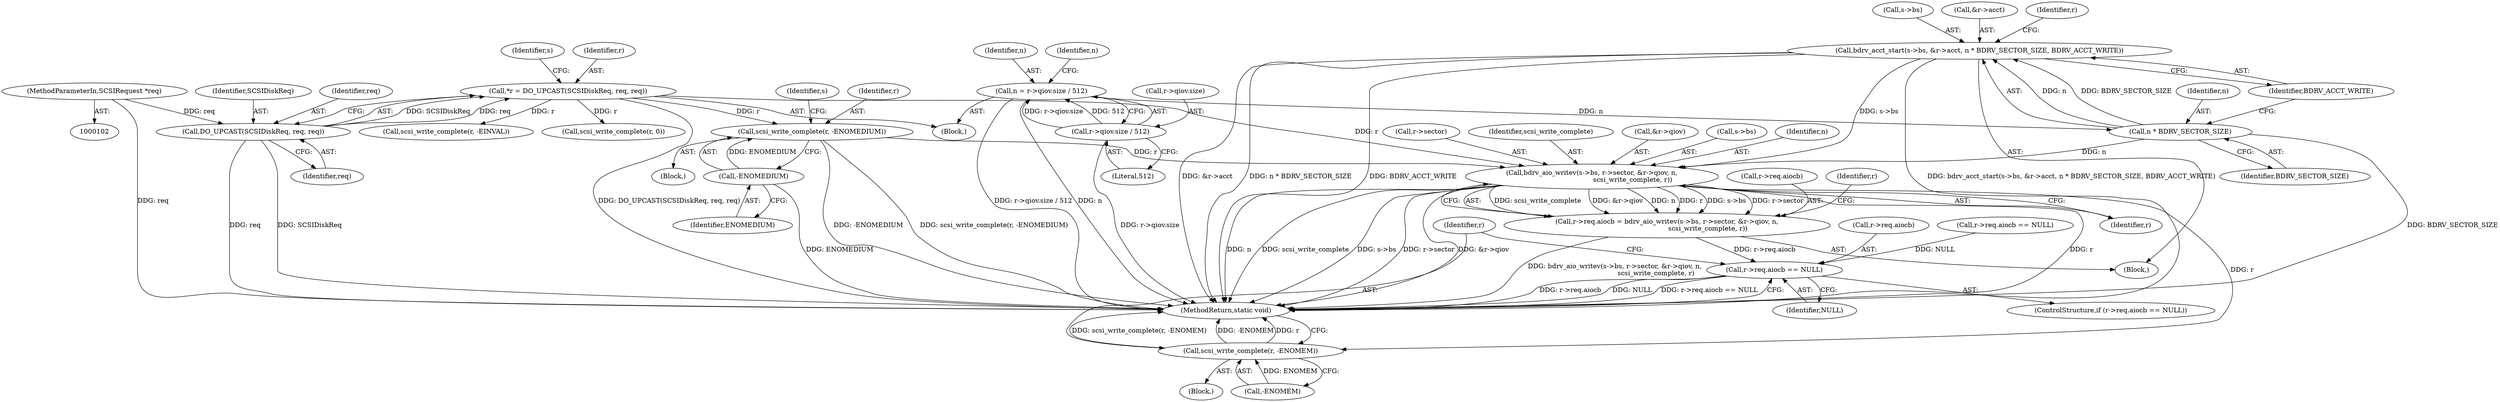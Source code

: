 digraph "0_qemu_103b40f51e4012b3b0ad20f615562a1806d7f49a_2@API" {
"1000189" [label="(Call,bdrv_aio_writev(s->bs, r->sector, &r->qiov, n,\n                                       scsi_write_complete, r))"];
"1000171" [label="(Call,bdrv_acct_start(s->bs, &r->acct, n * BDRV_SECTOR_SIZE, BDRV_ACCT_WRITE))"];
"1000179" [label="(Call,n * BDRV_SECTOR_SIZE)"];
"1000150" [label="(Call,n = r->qiov.size / 512)"];
"1000152" [label="(Call,r->qiov.size / 512)"];
"1000167" [label="(Call,scsi_write_complete(r, -ENOMEDIUM))"];
"1000106" [label="(Call,*r = DO_UPCAST(SCSIDiskReq, req, req))"];
"1000108" [label="(Call,DO_UPCAST(SCSIDiskReq, req, req))"];
"1000103" [label="(MethodParameterIn,SCSIRequest *req)"];
"1000169" [label="(Call,-ENOMEDIUM)"];
"1000183" [label="(Call,r->req.aiocb = bdrv_aio_writev(s->bs, r->sector, &r->qiov, n,\n                                       scsi_write_complete, r))"];
"1000204" [label="(Call,r->req.aiocb == NULL)"];
"1000212" [label="(Call,scsi_write_complete(r, -ENOMEM))"];
"1000193" [label="(Call,r->sector)"];
"1000160" [label="(Identifier,n)"];
"1000204" [label="(Call,r->req.aiocb == NULL)"];
"1000104" [label="(Block,)"];
"1000153" [label="(Call,r->qiov.size)"];
"1000110" [label="(Identifier,req)"];
"1000151" [label="(Identifier,n)"];
"1000211" [label="(Block,)"];
"1000179" [label="(Call,n * BDRV_SECTOR_SIZE)"];
"1000107" [label="(Identifier,r)"];
"1000172" [label="(Call,s->bs)"];
"1000158" [label="(Literal,512)"];
"1000183" [label="(Call,r->req.aiocb = bdrv_aio_writev(s->bs, r->sector, &r->qiov, n,\n                                       scsi_write_complete, r))"];
"1000114" [label="(Identifier,s)"];
"1000145" [label="(Call,scsi_write_complete(r, -EINVAL))"];
"1000201" [label="(Identifier,scsi_write_complete)"];
"1000106" [label="(Call,*r = DO_UPCAST(SCSIDiskReq, req, req))"];
"1000218" [label="(Call,scsi_write_complete(r, 0))"];
"1000103" [label="(MethodParameterIn,SCSIRequest *req)"];
"1000221" [label="(MethodReturn,static void)"];
"1000180" [label="(Identifier,n)"];
"1000168" [label="(Identifier,r)"];
"1000196" [label="(Call,&r->qiov)"];
"1000171" [label="(Call,bdrv_acct_start(s->bs, &r->acct, n * BDRV_SECTOR_SIZE, BDRV_ACCT_WRITE))"];
"1000202" [label="(Identifier,r)"];
"1000169" [label="(Call,-ENOMEDIUM)"];
"1000175" [label="(Call,&r->acct)"];
"1000161" [label="(Block,)"];
"1000205" [label="(Call,r->req.aiocb)"];
"1000190" [label="(Call,s->bs)"];
"1000150" [label="(Call,n = r->qiov.size / 512)"];
"1000200" [label="(Identifier,n)"];
"1000111" [label="(Identifier,req)"];
"1000214" [label="(Call,-ENOMEM)"];
"1000212" [label="(Call,scsi_write_complete(r, -ENOMEM))"];
"1000181" [label="(Identifier,BDRV_SECTOR_SIZE)"];
"1000210" [label="(Identifier,NULL)"];
"1000184" [label="(Call,r->req.aiocb)"];
"1000213" [label="(Identifier,r)"];
"1000109" [label="(Identifier,SCSIDiskReq)"];
"1000182" [label="(Identifier,BDRV_ACCT_WRITE)"];
"1000108" [label="(Call,DO_UPCAST(SCSIDiskReq, req, req))"];
"1000152" [label="(Call,r->qiov.size / 512)"];
"1000166" [label="(Block,)"];
"1000203" [label="(ControlStructure,if (r->req.aiocb == NULL))"];
"1000189" [label="(Call,bdrv_aio_writev(s->bs, r->sector, &r->qiov, n,\n                                       scsi_write_complete, r))"];
"1000125" [label="(Call,r->req.aiocb == NULL)"];
"1000186" [label="(Identifier,r)"];
"1000173" [label="(Identifier,s)"];
"1000170" [label="(Identifier,ENOMEDIUM)"];
"1000167" [label="(Call,scsi_write_complete(r, -ENOMEDIUM))"];
"1000207" [label="(Identifier,r)"];
"1000189" -> "1000183"  [label="AST: "];
"1000189" -> "1000202"  [label="CFG: "];
"1000190" -> "1000189"  [label="AST: "];
"1000193" -> "1000189"  [label="AST: "];
"1000196" -> "1000189"  [label="AST: "];
"1000200" -> "1000189"  [label="AST: "];
"1000201" -> "1000189"  [label="AST: "];
"1000202" -> "1000189"  [label="AST: "];
"1000183" -> "1000189"  [label="CFG: "];
"1000189" -> "1000221"  [label="DDG: n"];
"1000189" -> "1000221"  [label="DDG: scsi_write_complete"];
"1000189" -> "1000221"  [label="DDG: s->bs"];
"1000189" -> "1000221"  [label="DDG: r->sector"];
"1000189" -> "1000221"  [label="DDG: &r->qiov"];
"1000189" -> "1000221"  [label="DDG: r"];
"1000189" -> "1000183"  [label="DDG: scsi_write_complete"];
"1000189" -> "1000183"  [label="DDG: &r->qiov"];
"1000189" -> "1000183"  [label="DDG: n"];
"1000189" -> "1000183"  [label="DDG: r"];
"1000189" -> "1000183"  [label="DDG: s->bs"];
"1000189" -> "1000183"  [label="DDG: r->sector"];
"1000171" -> "1000189"  [label="DDG: s->bs"];
"1000179" -> "1000189"  [label="DDG: n"];
"1000167" -> "1000189"  [label="DDG: r"];
"1000106" -> "1000189"  [label="DDG: r"];
"1000189" -> "1000212"  [label="DDG: r"];
"1000171" -> "1000161"  [label="AST: "];
"1000171" -> "1000182"  [label="CFG: "];
"1000172" -> "1000171"  [label="AST: "];
"1000175" -> "1000171"  [label="AST: "];
"1000179" -> "1000171"  [label="AST: "];
"1000182" -> "1000171"  [label="AST: "];
"1000186" -> "1000171"  [label="CFG: "];
"1000171" -> "1000221"  [label="DDG: n * BDRV_SECTOR_SIZE"];
"1000171" -> "1000221"  [label="DDG: BDRV_ACCT_WRITE"];
"1000171" -> "1000221"  [label="DDG: bdrv_acct_start(s->bs, &r->acct, n * BDRV_SECTOR_SIZE, BDRV_ACCT_WRITE)"];
"1000171" -> "1000221"  [label="DDG: &r->acct"];
"1000179" -> "1000171"  [label="DDG: n"];
"1000179" -> "1000171"  [label="DDG: BDRV_SECTOR_SIZE"];
"1000179" -> "1000181"  [label="CFG: "];
"1000180" -> "1000179"  [label="AST: "];
"1000181" -> "1000179"  [label="AST: "];
"1000182" -> "1000179"  [label="CFG: "];
"1000179" -> "1000221"  [label="DDG: BDRV_SECTOR_SIZE"];
"1000150" -> "1000179"  [label="DDG: n"];
"1000150" -> "1000104"  [label="AST: "];
"1000150" -> "1000152"  [label="CFG: "];
"1000151" -> "1000150"  [label="AST: "];
"1000152" -> "1000150"  [label="AST: "];
"1000160" -> "1000150"  [label="CFG: "];
"1000150" -> "1000221"  [label="DDG: r->qiov.size / 512"];
"1000150" -> "1000221"  [label="DDG: n"];
"1000152" -> "1000150"  [label="DDG: r->qiov.size"];
"1000152" -> "1000150"  [label="DDG: 512"];
"1000152" -> "1000158"  [label="CFG: "];
"1000153" -> "1000152"  [label="AST: "];
"1000158" -> "1000152"  [label="AST: "];
"1000152" -> "1000221"  [label="DDG: r->qiov.size"];
"1000167" -> "1000166"  [label="AST: "];
"1000167" -> "1000169"  [label="CFG: "];
"1000168" -> "1000167"  [label="AST: "];
"1000169" -> "1000167"  [label="AST: "];
"1000173" -> "1000167"  [label="CFG: "];
"1000167" -> "1000221"  [label="DDG: -ENOMEDIUM"];
"1000167" -> "1000221"  [label="DDG: scsi_write_complete(r, -ENOMEDIUM)"];
"1000106" -> "1000167"  [label="DDG: r"];
"1000169" -> "1000167"  [label="DDG: ENOMEDIUM"];
"1000106" -> "1000104"  [label="AST: "];
"1000106" -> "1000108"  [label="CFG: "];
"1000107" -> "1000106"  [label="AST: "];
"1000108" -> "1000106"  [label="AST: "];
"1000114" -> "1000106"  [label="CFG: "];
"1000106" -> "1000221"  [label="DDG: DO_UPCAST(SCSIDiskReq, req, req)"];
"1000108" -> "1000106"  [label="DDG: SCSIDiskReq"];
"1000108" -> "1000106"  [label="DDG: req"];
"1000106" -> "1000145"  [label="DDG: r"];
"1000106" -> "1000218"  [label="DDG: r"];
"1000108" -> "1000111"  [label="CFG: "];
"1000109" -> "1000108"  [label="AST: "];
"1000110" -> "1000108"  [label="AST: "];
"1000111" -> "1000108"  [label="AST: "];
"1000108" -> "1000221"  [label="DDG: req"];
"1000108" -> "1000221"  [label="DDG: SCSIDiskReq"];
"1000103" -> "1000108"  [label="DDG: req"];
"1000103" -> "1000102"  [label="AST: "];
"1000103" -> "1000221"  [label="DDG: req"];
"1000169" -> "1000170"  [label="CFG: "];
"1000170" -> "1000169"  [label="AST: "];
"1000169" -> "1000221"  [label="DDG: ENOMEDIUM"];
"1000183" -> "1000161"  [label="AST: "];
"1000184" -> "1000183"  [label="AST: "];
"1000207" -> "1000183"  [label="CFG: "];
"1000183" -> "1000221"  [label="DDG: bdrv_aio_writev(s->bs, r->sector, &r->qiov, n,\n                                       scsi_write_complete, r)"];
"1000183" -> "1000204"  [label="DDG: r->req.aiocb"];
"1000204" -> "1000203"  [label="AST: "];
"1000204" -> "1000210"  [label="CFG: "];
"1000205" -> "1000204"  [label="AST: "];
"1000210" -> "1000204"  [label="AST: "];
"1000213" -> "1000204"  [label="CFG: "];
"1000221" -> "1000204"  [label="CFG: "];
"1000204" -> "1000221"  [label="DDG: r->req.aiocb"];
"1000204" -> "1000221"  [label="DDG: NULL"];
"1000204" -> "1000221"  [label="DDG: r->req.aiocb == NULL"];
"1000125" -> "1000204"  [label="DDG: NULL"];
"1000212" -> "1000211"  [label="AST: "];
"1000212" -> "1000214"  [label="CFG: "];
"1000213" -> "1000212"  [label="AST: "];
"1000214" -> "1000212"  [label="AST: "];
"1000221" -> "1000212"  [label="CFG: "];
"1000212" -> "1000221"  [label="DDG: scsi_write_complete(r, -ENOMEM)"];
"1000212" -> "1000221"  [label="DDG: -ENOMEM"];
"1000212" -> "1000221"  [label="DDG: r"];
"1000214" -> "1000212"  [label="DDG: ENOMEM"];
}
